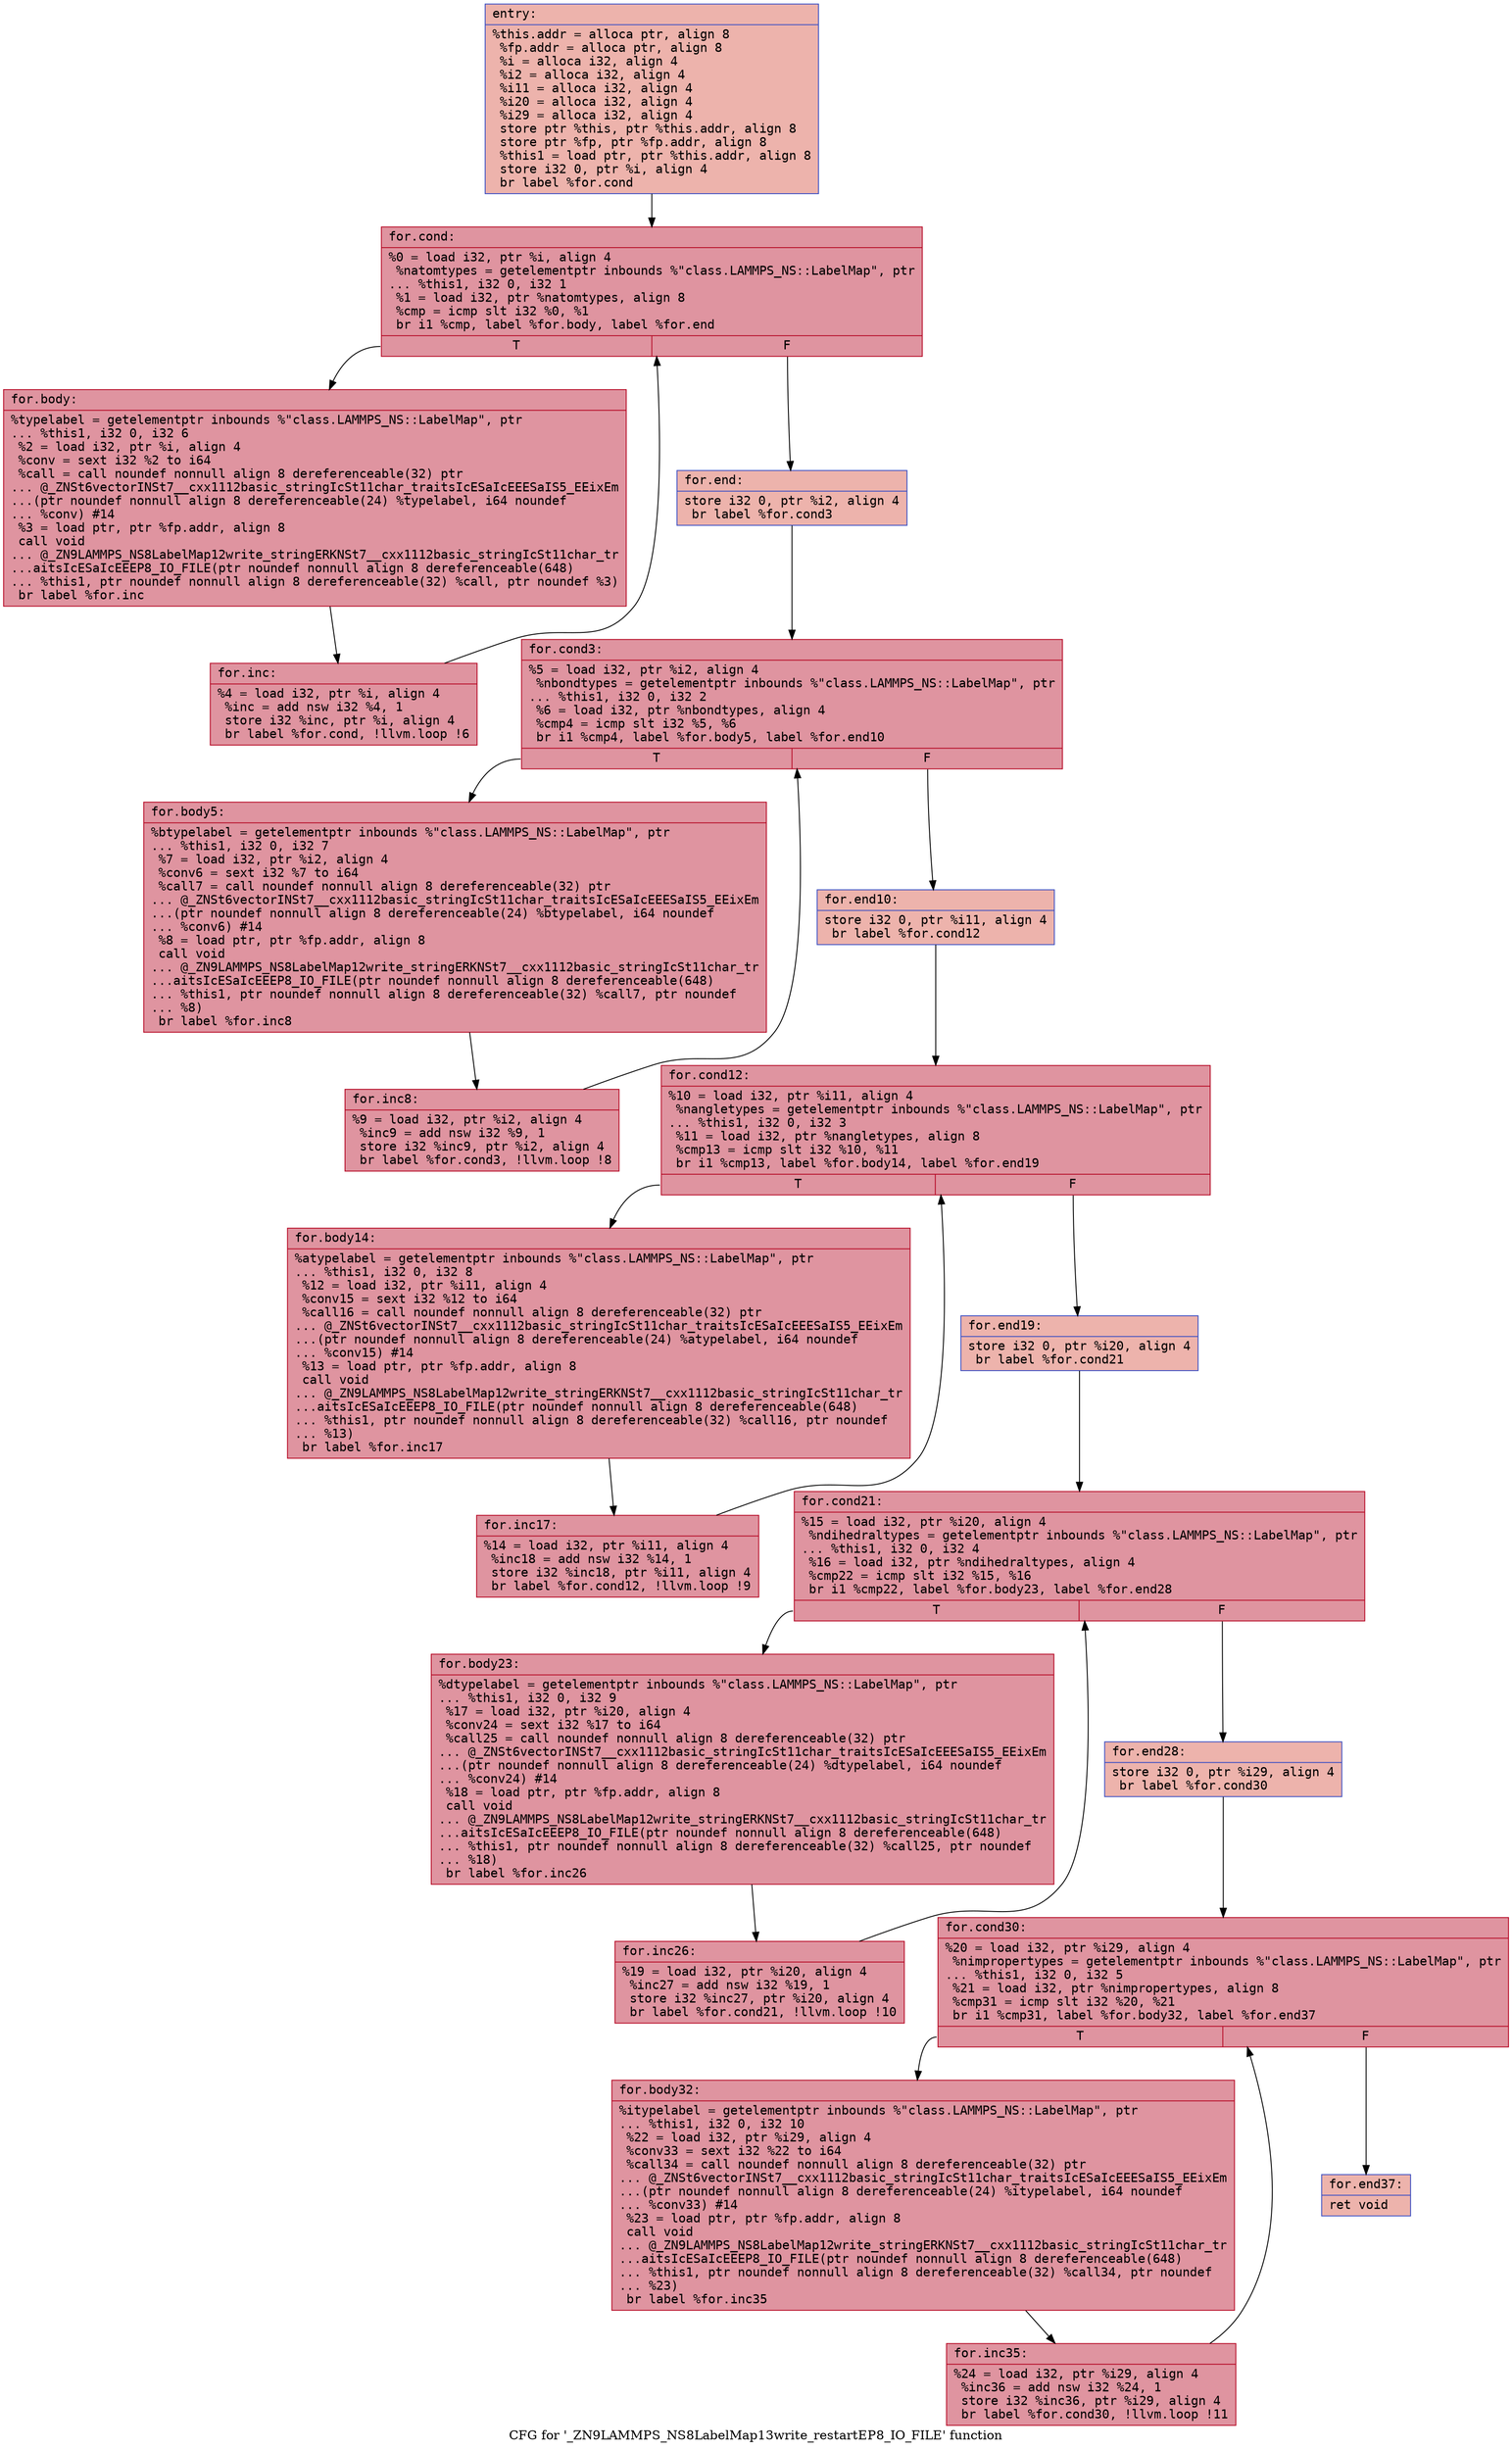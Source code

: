 digraph "CFG for '_ZN9LAMMPS_NS8LabelMap13write_restartEP8_IO_FILE' function" {
	label="CFG for '_ZN9LAMMPS_NS8LabelMap13write_restartEP8_IO_FILE' function";

	Node0x55bfca1232d0 [shape=record,color="#3d50c3ff", style=filled, fillcolor="#d6524470" fontname="Courier",label="{entry:\l|  %this.addr = alloca ptr, align 8\l  %fp.addr = alloca ptr, align 8\l  %i = alloca i32, align 4\l  %i2 = alloca i32, align 4\l  %i11 = alloca i32, align 4\l  %i20 = alloca i32, align 4\l  %i29 = alloca i32, align 4\l  store ptr %this, ptr %this.addr, align 8\l  store ptr %fp, ptr %fp.addr, align 8\l  %this1 = load ptr, ptr %this.addr, align 8\l  store i32 0, ptr %i, align 4\l  br label %for.cond\l}"];
	Node0x55bfca1232d0 -> Node0x55bfca123a50[tooltip="entry -> for.cond\nProbability 100.00%" ];
	Node0x55bfca123a50 [shape=record,color="#b70d28ff", style=filled, fillcolor="#b70d2870" fontname="Courier",label="{for.cond:\l|  %0 = load i32, ptr %i, align 4\l  %natomtypes = getelementptr inbounds %\"class.LAMMPS_NS::LabelMap\", ptr\l... %this1, i32 0, i32 1\l  %1 = load i32, ptr %natomtypes, align 8\l  %cmp = icmp slt i32 %0, %1\l  br i1 %cmp, label %for.body, label %for.end\l|{<s0>T|<s1>F}}"];
	Node0x55bfca123a50:s0 -> Node0x55bfca123ef0[tooltip="for.cond -> for.body\nProbability 96.88%" ];
	Node0x55bfca123a50:s1 -> Node0x55bfca123f70[tooltip="for.cond -> for.end\nProbability 3.12%" ];
	Node0x55bfca123ef0 [shape=record,color="#b70d28ff", style=filled, fillcolor="#b70d2870" fontname="Courier",label="{for.body:\l|  %typelabel = getelementptr inbounds %\"class.LAMMPS_NS::LabelMap\", ptr\l... %this1, i32 0, i32 6\l  %2 = load i32, ptr %i, align 4\l  %conv = sext i32 %2 to i64\l  %call = call noundef nonnull align 8 dereferenceable(32) ptr\l... @_ZNSt6vectorINSt7__cxx1112basic_stringIcSt11char_traitsIcESaIcEEESaIS5_EEixEm\l...(ptr noundef nonnull align 8 dereferenceable(24) %typelabel, i64 noundef\l... %conv) #14\l  %3 = load ptr, ptr %fp.addr, align 8\l  call void\l... @_ZN9LAMMPS_NS8LabelMap12write_stringERKNSt7__cxx1112basic_stringIcSt11char_tr\l...aitsIcESaIcEEEP8_IO_FILE(ptr noundef nonnull align 8 dereferenceable(648)\l... %this1, ptr noundef nonnull align 8 dereferenceable(32) %call, ptr noundef %3)\l  br label %for.inc\l}"];
	Node0x55bfca123ef0 -> Node0x55bfca124740[tooltip="for.body -> for.inc\nProbability 100.00%" ];
	Node0x55bfca124740 [shape=record,color="#b70d28ff", style=filled, fillcolor="#b70d2870" fontname="Courier",label="{for.inc:\l|  %4 = load i32, ptr %i, align 4\l  %inc = add nsw i32 %4, 1\l  store i32 %inc, ptr %i, align 4\l  br label %for.cond, !llvm.loop !6\l}"];
	Node0x55bfca124740 -> Node0x55bfca123a50[tooltip="for.inc -> for.cond\nProbability 100.00%" ];
	Node0x55bfca123f70 [shape=record,color="#3d50c3ff", style=filled, fillcolor="#d6524470" fontname="Courier",label="{for.end:\l|  store i32 0, ptr %i2, align 4\l  br label %for.cond3\l}"];
	Node0x55bfca123f70 -> Node0x55bfca124b60[tooltip="for.end -> for.cond3\nProbability 100.00%" ];
	Node0x55bfca124b60 [shape=record,color="#b70d28ff", style=filled, fillcolor="#b70d2870" fontname="Courier",label="{for.cond3:\l|  %5 = load i32, ptr %i2, align 4\l  %nbondtypes = getelementptr inbounds %\"class.LAMMPS_NS::LabelMap\", ptr\l... %this1, i32 0, i32 2\l  %6 = load i32, ptr %nbondtypes, align 4\l  %cmp4 = icmp slt i32 %5, %6\l  br i1 %cmp4, label %for.body5, label %for.end10\l|{<s0>T|<s1>F}}"];
	Node0x55bfca124b60:s0 -> Node0x55bfca124ec0[tooltip="for.cond3 -> for.body5\nProbability 96.88%" ];
	Node0x55bfca124b60:s1 -> Node0x55bfca123cb0[tooltip="for.cond3 -> for.end10\nProbability 3.12%" ];
	Node0x55bfca124ec0 [shape=record,color="#b70d28ff", style=filled, fillcolor="#b70d2870" fontname="Courier",label="{for.body5:\l|  %btypelabel = getelementptr inbounds %\"class.LAMMPS_NS::LabelMap\", ptr\l... %this1, i32 0, i32 7\l  %7 = load i32, ptr %i2, align 4\l  %conv6 = sext i32 %7 to i64\l  %call7 = call noundef nonnull align 8 dereferenceable(32) ptr\l... @_ZNSt6vectorINSt7__cxx1112basic_stringIcSt11char_traitsIcESaIcEEESaIS5_EEixEm\l...(ptr noundef nonnull align 8 dereferenceable(24) %btypelabel, i64 noundef\l... %conv6) #14\l  %8 = load ptr, ptr %fp.addr, align 8\l  call void\l... @_ZN9LAMMPS_NS8LabelMap12write_stringERKNSt7__cxx1112basic_stringIcSt11char_tr\l...aitsIcESaIcEEEP8_IO_FILE(ptr noundef nonnull align 8 dereferenceable(648)\l... %this1, ptr noundef nonnull align 8 dereferenceable(32) %call7, ptr noundef\l... %8)\l  br label %for.inc8\l}"];
	Node0x55bfca124ec0 -> Node0x55bfca1257c0[tooltip="for.body5 -> for.inc8\nProbability 100.00%" ];
	Node0x55bfca1257c0 [shape=record,color="#b70d28ff", style=filled, fillcolor="#b70d2870" fontname="Courier",label="{for.inc8:\l|  %9 = load i32, ptr %i2, align 4\l  %inc9 = add nsw i32 %9, 1\l  store i32 %inc9, ptr %i2, align 4\l  br label %for.cond3, !llvm.loop !8\l}"];
	Node0x55bfca1257c0 -> Node0x55bfca124b60[tooltip="for.inc8 -> for.cond3\nProbability 100.00%" ];
	Node0x55bfca123cb0 [shape=record,color="#3d50c3ff", style=filled, fillcolor="#d6524470" fontname="Courier",label="{for.end10:\l|  store i32 0, ptr %i11, align 4\l  br label %for.cond12\l}"];
	Node0x55bfca123cb0 -> Node0x55bfca125bb0[tooltip="for.end10 -> for.cond12\nProbability 100.00%" ];
	Node0x55bfca125bb0 [shape=record,color="#b70d28ff", style=filled, fillcolor="#b70d2870" fontname="Courier",label="{for.cond12:\l|  %10 = load i32, ptr %i11, align 4\l  %nangletypes = getelementptr inbounds %\"class.LAMMPS_NS::LabelMap\", ptr\l... %this1, i32 0, i32 3\l  %11 = load i32, ptr %nangletypes, align 8\l  %cmp13 = icmp slt i32 %10, %11\l  br i1 %cmp13, label %for.body14, label %for.end19\l|{<s0>T|<s1>F}}"];
	Node0x55bfca125bb0:s0 -> Node0x55bfca125f20[tooltip="for.cond12 -> for.body14\nProbability 96.88%" ];
	Node0x55bfca125bb0:s1 -> Node0x55bfca125fa0[tooltip="for.cond12 -> for.end19\nProbability 3.12%" ];
	Node0x55bfca125f20 [shape=record,color="#b70d28ff", style=filled, fillcolor="#b70d2870" fontname="Courier",label="{for.body14:\l|  %atypelabel = getelementptr inbounds %\"class.LAMMPS_NS::LabelMap\", ptr\l... %this1, i32 0, i32 8\l  %12 = load i32, ptr %i11, align 4\l  %conv15 = sext i32 %12 to i64\l  %call16 = call noundef nonnull align 8 dereferenceable(32) ptr\l... @_ZNSt6vectorINSt7__cxx1112basic_stringIcSt11char_traitsIcESaIcEEESaIS5_EEixEm\l...(ptr noundef nonnull align 8 dereferenceable(24) %atypelabel, i64 noundef\l... %conv15) #14\l  %13 = load ptr, ptr %fp.addr, align 8\l  call void\l... @_ZN9LAMMPS_NS8LabelMap12write_stringERKNSt7__cxx1112basic_stringIcSt11char_tr\l...aitsIcESaIcEEEP8_IO_FILE(ptr noundef nonnull align 8 dereferenceable(648)\l... %this1, ptr noundef nonnull align 8 dereferenceable(32) %call16, ptr noundef\l... %13)\l  br label %for.inc17\l}"];
	Node0x55bfca125f20 -> Node0x55bfca126640[tooltip="for.body14 -> for.inc17\nProbability 100.00%" ];
	Node0x55bfca126640 [shape=record,color="#b70d28ff", style=filled, fillcolor="#b70d2870" fontname="Courier",label="{for.inc17:\l|  %14 = load i32, ptr %i11, align 4\l  %inc18 = add nsw i32 %14, 1\l  store i32 %inc18, ptr %i11, align 4\l  br label %for.cond12, !llvm.loop !9\l}"];
	Node0x55bfca126640 -> Node0x55bfca125bb0[tooltip="for.inc17 -> for.cond12\nProbability 100.00%" ];
	Node0x55bfca125fa0 [shape=record,color="#3d50c3ff", style=filled, fillcolor="#d6524470" fontname="Courier",label="{for.end19:\l|  store i32 0, ptr %i20, align 4\l  br label %for.cond21\l}"];
	Node0x55bfca125fa0 -> Node0x55bfca126a30[tooltip="for.end19 -> for.cond21\nProbability 100.00%" ];
	Node0x55bfca126a30 [shape=record,color="#b70d28ff", style=filled, fillcolor="#b70d2870" fontname="Courier",label="{for.cond21:\l|  %15 = load i32, ptr %i20, align 4\l  %ndihedraltypes = getelementptr inbounds %\"class.LAMMPS_NS::LabelMap\", ptr\l... %this1, i32 0, i32 4\l  %16 = load i32, ptr %ndihedraltypes, align 4\l  %cmp22 = icmp slt i32 %15, %16\l  br i1 %cmp22, label %for.body23, label %for.end28\l|{<s0>T|<s1>F}}"];
	Node0x55bfca126a30:s0 -> Node0x55bfca126da0[tooltip="for.cond21 -> for.body23\nProbability 96.88%" ];
	Node0x55bfca126a30:s1 -> Node0x55bfca126e20[tooltip="for.cond21 -> for.end28\nProbability 3.12%" ];
	Node0x55bfca126da0 [shape=record,color="#b70d28ff", style=filled, fillcolor="#b70d2870" fontname="Courier",label="{for.body23:\l|  %dtypelabel = getelementptr inbounds %\"class.LAMMPS_NS::LabelMap\", ptr\l... %this1, i32 0, i32 9\l  %17 = load i32, ptr %i20, align 4\l  %conv24 = sext i32 %17 to i64\l  %call25 = call noundef nonnull align 8 dereferenceable(32) ptr\l... @_ZNSt6vectorINSt7__cxx1112basic_stringIcSt11char_traitsIcESaIcEEESaIS5_EEixEm\l...(ptr noundef nonnull align 8 dereferenceable(24) %dtypelabel, i64 noundef\l... %conv24) #14\l  %18 = load ptr, ptr %fp.addr, align 8\l  call void\l... @_ZN9LAMMPS_NS8LabelMap12write_stringERKNSt7__cxx1112basic_stringIcSt11char_tr\l...aitsIcESaIcEEEP8_IO_FILE(ptr noundef nonnull align 8 dereferenceable(648)\l... %this1, ptr noundef nonnull align 8 dereferenceable(32) %call25, ptr noundef\l... %18)\l  br label %for.inc26\l}"];
	Node0x55bfca126da0 -> Node0x55bfca1278e0[tooltip="for.body23 -> for.inc26\nProbability 100.00%" ];
	Node0x55bfca1278e0 [shape=record,color="#b70d28ff", style=filled, fillcolor="#b70d2870" fontname="Courier",label="{for.inc26:\l|  %19 = load i32, ptr %i20, align 4\l  %inc27 = add nsw i32 %19, 1\l  store i32 %inc27, ptr %i20, align 4\l  br label %for.cond21, !llvm.loop !10\l}"];
	Node0x55bfca1278e0 -> Node0x55bfca126a30[tooltip="for.inc26 -> for.cond21\nProbability 100.00%" ];
	Node0x55bfca126e20 [shape=record,color="#3d50c3ff", style=filled, fillcolor="#d6524470" fontname="Courier",label="{for.end28:\l|  store i32 0, ptr %i29, align 4\l  br label %for.cond30\l}"];
	Node0x55bfca126e20 -> Node0x55bfca127c90[tooltip="for.end28 -> for.cond30\nProbability 100.00%" ];
	Node0x55bfca127c90 [shape=record,color="#b70d28ff", style=filled, fillcolor="#b70d2870" fontname="Courier",label="{for.cond30:\l|  %20 = load i32, ptr %i29, align 4\l  %nimpropertypes = getelementptr inbounds %\"class.LAMMPS_NS::LabelMap\", ptr\l... %this1, i32 0, i32 5\l  %21 = load i32, ptr %nimpropertypes, align 8\l  %cmp31 = icmp slt i32 %20, %21\l  br i1 %cmp31, label %for.body32, label %for.end37\l|{<s0>T|<s1>F}}"];
	Node0x55bfca127c90:s0 -> Node0x55bfca128000[tooltip="for.cond30 -> for.body32\nProbability 96.88%" ];
	Node0x55bfca127c90:s1 -> Node0x55bfca128080[tooltip="for.cond30 -> for.end37\nProbability 3.12%" ];
	Node0x55bfca128000 [shape=record,color="#b70d28ff", style=filled, fillcolor="#b70d2870" fontname="Courier",label="{for.body32:\l|  %itypelabel = getelementptr inbounds %\"class.LAMMPS_NS::LabelMap\", ptr\l... %this1, i32 0, i32 10\l  %22 = load i32, ptr %i29, align 4\l  %conv33 = sext i32 %22 to i64\l  %call34 = call noundef nonnull align 8 dereferenceable(32) ptr\l... @_ZNSt6vectorINSt7__cxx1112basic_stringIcSt11char_traitsIcESaIcEEESaIS5_EEixEm\l...(ptr noundef nonnull align 8 dereferenceable(24) %itypelabel, i64 noundef\l... %conv33) #14\l  %23 = load ptr, ptr %fp.addr, align 8\l  call void\l... @_ZN9LAMMPS_NS8LabelMap12write_stringERKNSt7__cxx1112basic_stringIcSt11char_tr\l...aitsIcESaIcEEEP8_IO_FILE(ptr noundef nonnull align 8 dereferenceable(648)\l... %this1, ptr noundef nonnull align 8 dereferenceable(32) %call34, ptr noundef\l... %23)\l  br label %for.inc35\l}"];
	Node0x55bfca128000 -> Node0x55bfca128800[tooltip="for.body32 -> for.inc35\nProbability 100.00%" ];
	Node0x55bfca128800 [shape=record,color="#b70d28ff", style=filled, fillcolor="#b70d2870" fontname="Courier",label="{for.inc35:\l|  %24 = load i32, ptr %i29, align 4\l  %inc36 = add nsw i32 %24, 1\l  store i32 %inc36, ptr %i29, align 4\l  br label %for.cond30, !llvm.loop !11\l}"];
	Node0x55bfca128800 -> Node0x55bfca127c90[tooltip="for.inc35 -> for.cond30\nProbability 100.00%" ];
	Node0x55bfca128080 [shape=record,color="#3d50c3ff", style=filled, fillcolor="#d6524470" fontname="Courier",label="{for.end37:\l|  ret void\l}"];
}
